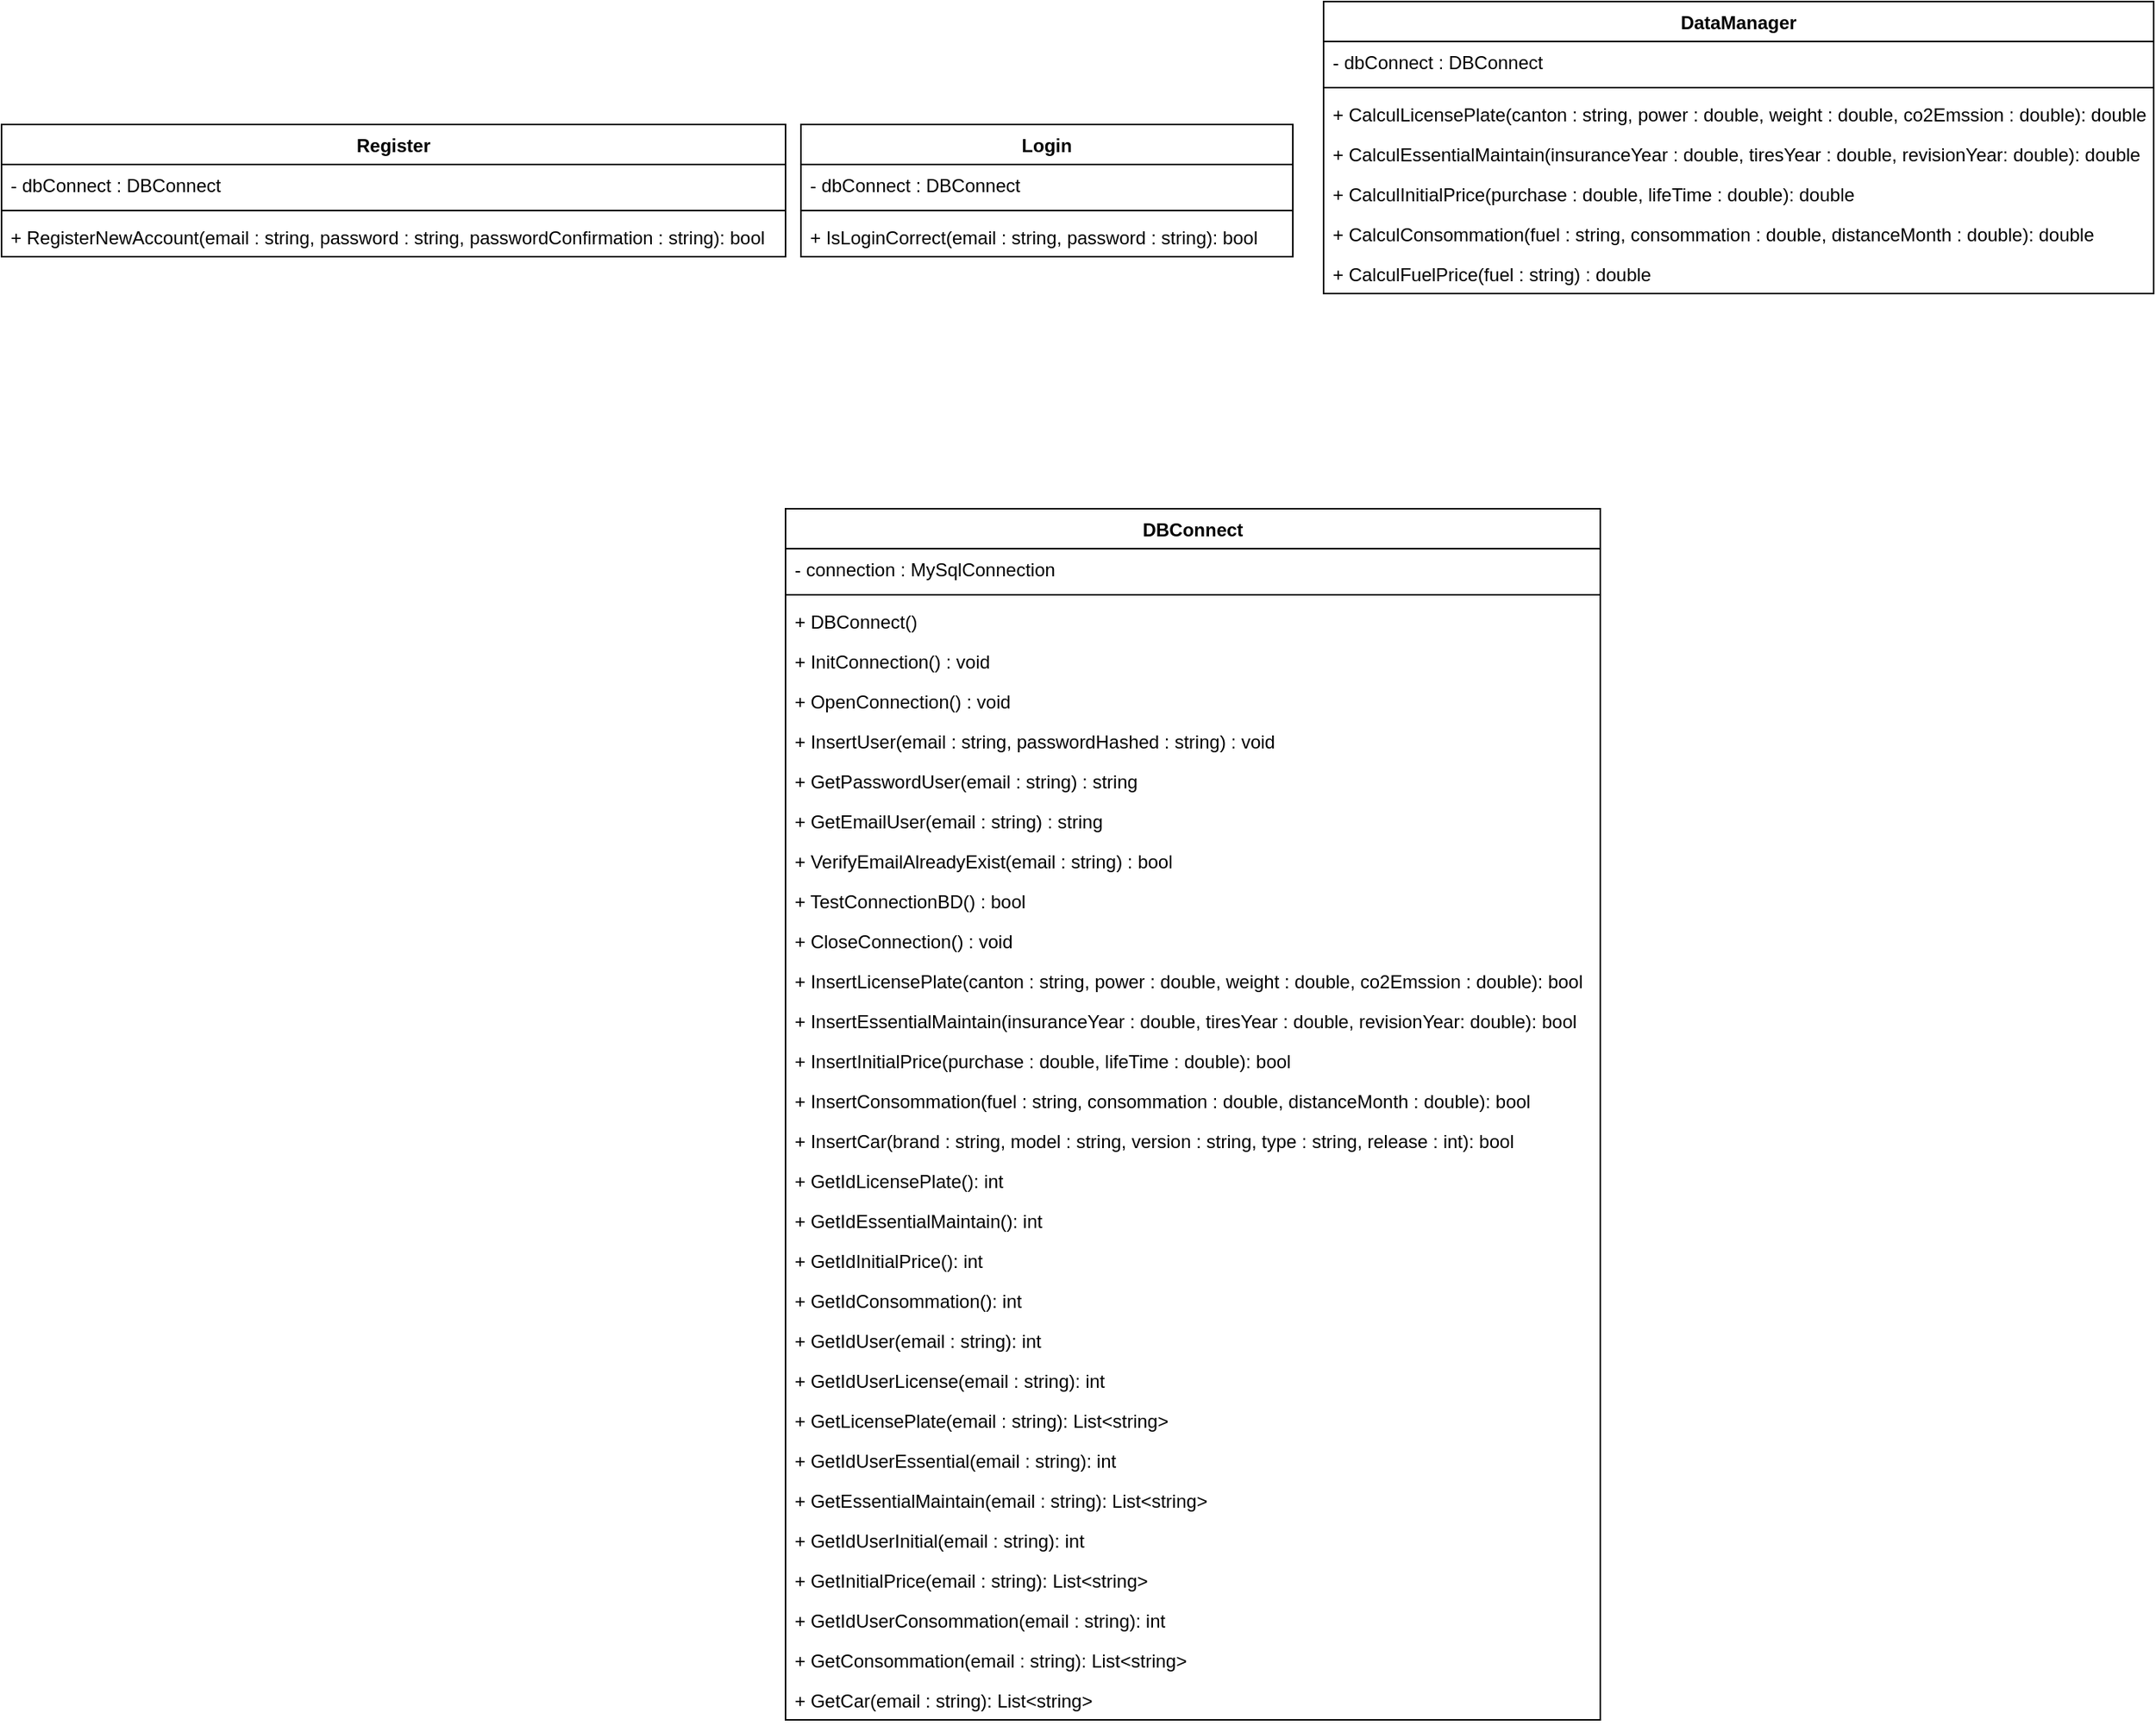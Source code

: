 <mxfile version="12.4.2" type="device" pages="1"><diagram id="-sykMPhhR_Rqp7SQ61lB" name="Diagramme de classe"><mxGraphModel dx="1629" dy="813" grid="1" gridSize="10" guides="1" tooltips="1" connect="1" arrows="1" fold="1" page="1" pageScale="1" pageWidth="1169" pageHeight="827" math="0" shadow="0"><root><mxCell id="0"/><mxCell id="1" parent="0"/><mxCell id="Oq_2yFGlB-gFQea5BF6U-1" value="Register" style="swimlane;fontStyle=1;align=center;verticalAlign=top;childLayout=stackLayout;horizontal=1;startSize=26;horizontalStack=0;resizeParent=1;resizeParentMax=0;resizeLast=0;collapsible=1;marginBottom=0;" parent="1" vertex="1"><mxGeometry x="-260" y="170" width="510" height="86" as="geometry"/></mxCell><mxCell id="Oq_2yFGlB-gFQea5BF6U-2" value="- dbConnect : DBConnect" style="text;strokeColor=none;fillColor=none;align=left;verticalAlign=top;spacingLeft=4;spacingRight=4;overflow=hidden;rotatable=0;points=[[0,0.5],[1,0.5]];portConstraint=eastwest;" parent="Oq_2yFGlB-gFQea5BF6U-1" vertex="1"><mxGeometry y="26" width="510" height="26" as="geometry"/></mxCell><mxCell id="Oq_2yFGlB-gFQea5BF6U-3" value="" style="line;strokeWidth=1;fillColor=none;align=left;verticalAlign=middle;spacingTop=-1;spacingLeft=3;spacingRight=3;rotatable=0;labelPosition=right;points=[];portConstraint=eastwest;" parent="Oq_2yFGlB-gFQea5BF6U-1" vertex="1"><mxGeometry y="52" width="510" height="8" as="geometry"/></mxCell><mxCell id="Oq_2yFGlB-gFQea5BF6U-4" value="+ RegisterNewAccount(email : string, password : string, passwordConfirmation : string): bool" style="text;strokeColor=none;fillColor=none;align=left;verticalAlign=top;spacingLeft=4;spacingRight=4;overflow=hidden;rotatable=0;points=[[0,0.5],[1,0.5]];portConstraint=eastwest;" parent="Oq_2yFGlB-gFQea5BF6U-1" vertex="1"><mxGeometry y="60" width="510" height="26" as="geometry"/></mxCell><mxCell id="Oq_2yFGlB-gFQea5BF6U-5" value="Login" style="swimlane;fontStyle=1;align=center;verticalAlign=top;childLayout=stackLayout;horizontal=1;startSize=26;horizontalStack=0;resizeParent=1;resizeParentMax=0;resizeLast=0;collapsible=1;marginBottom=0;" parent="1" vertex="1"><mxGeometry x="260" y="170" width="320" height="86" as="geometry"/></mxCell><mxCell id="Oq_2yFGlB-gFQea5BF6U-6" value="- dbConnect : DBConnect" style="text;strokeColor=none;fillColor=none;align=left;verticalAlign=top;spacingLeft=4;spacingRight=4;overflow=hidden;rotatable=0;points=[[0,0.5],[1,0.5]];portConstraint=eastwest;" parent="Oq_2yFGlB-gFQea5BF6U-5" vertex="1"><mxGeometry y="26" width="320" height="26" as="geometry"/></mxCell><mxCell id="Oq_2yFGlB-gFQea5BF6U-7" value="" style="line;strokeWidth=1;fillColor=none;align=left;verticalAlign=middle;spacingTop=-1;spacingLeft=3;spacingRight=3;rotatable=0;labelPosition=right;points=[];portConstraint=eastwest;" parent="Oq_2yFGlB-gFQea5BF6U-5" vertex="1"><mxGeometry y="52" width="320" height="8" as="geometry"/></mxCell><mxCell id="Oq_2yFGlB-gFQea5BF6U-8" value="+ IsLoginCorrect(email : string, password : string): bool" style="text;strokeColor=none;fillColor=none;align=left;verticalAlign=top;spacingLeft=4;spacingRight=4;overflow=hidden;rotatable=0;points=[[0,0.5],[1,0.5]];portConstraint=eastwest;" parent="Oq_2yFGlB-gFQea5BF6U-5" vertex="1"><mxGeometry y="60" width="320" height="26" as="geometry"/></mxCell><mxCell id="Oq_2yFGlB-gFQea5BF6U-9" value="DataManager" style="swimlane;fontStyle=1;align=center;verticalAlign=top;childLayout=stackLayout;horizontal=1;startSize=26;horizontalStack=0;resizeParent=1;resizeParentMax=0;resizeLast=0;collapsible=1;marginBottom=0;" parent="1" vertex="1"><mxGeometry x="600" y="90" width="540" height="190" as="geometry"/></mxCell><mxCell id="Oq_2yFGlB-gFQea5BF6U-10" value="- dbConnect : DBConnect" style="text;strokeColor=none;fillColor=none;align=left;verticalAlign=top;spacingLeft=4;spacingRight=4;overflow=hidden;rotatable=0;points=[[0,0.5],[1,0.5]];portConstraint=eastwest;" parent="Oq_2yFGlB-gFQea5BF6U-9" vertex="1"><mxGeometry y="26" width="540" height="26" as="geometry"/></mxCell><mxCell id="Oq_2yFGlB-gFQea5BF6U-11" value="" style="line;strokeWidth=1;fillColor=none;align=left;verticalAlign=middle;spacingTop=-1;spacingLeft=3;spacingRight=3;rotatable=0;labelPosition=right;points=[];portConstraint=eastwest;" parent="Oq_2yFGlB-gFQea5BF6U-9" vertex="1"><mxGeometry y="52" width="540" height="8" as="geometry"/></mxCell><mxCell id="MXKilqO7_nNRTqanVOXc-3" value="+ CalculLicensePlate(canton : string, power : double, weight : double, co2Emssion : double): double" style="text;strokeColor=none;fillColor=none;align=left;verticalAlign=top;spacingLeft=4;spacingRight=4;overflow=hidden;rotatable=0;points=[[0,0.5],[1,0.5]];portConstraint=eastwest;" parent="Oq_2yFGlB-gFQea5BF6U-9" vertex="1"><mxGeometry y="60" width="540" height="26" as="geometry"/></mxCell><mxCell id="MXKilqO7_nNRTqanVOXc-4" value="+ CalculEssentialMaintain(insuranceYear : double, tiresYear : double, revisionYear: double): double" style="text;strokeColor=none;fillColor=none;align=left;verticalAlign=top;spacingLeft=4;spacingRight=4;overflow=hidden;rotatable=0;points=[[0,0.5],[1,0.5]];portConstraint=eastwest;" parent="Oq_2yFGlB-gFQea5BF6U-9" vertex="1"><mxGeometry y="86" width="540" height="26" as="geometry"/></mxCell><mxCell id="MXKilqO7_nNRTqanVOXc-5" value="+ CalculInitialPrice(purchase : double, lifeTime : double): double" style="text;strokeColor=none;fillColor=none;align=left;verticalAlign=top;spacingLeft=4;spacingRight=4;overflow=hidden;rotatable=0;points=[[0,0.5],[1,0.5]];portConstraint=eastwest;" parent="Oq_2yFGlB-gFQea5BF6U-9" vertex="1"><mxGeometry y="112" width="540" height="26" as="geometry"/></mxCell><mxCell id="MXKilqO7_nNRTqanVOXc-6" value="+ CalculConsommation(fuel : string, consommation : double, distanceMonth : double): double" style="text;strokeColor=none;fillColor=none;align=left;verticalAlign=top;spacingLeft=4;spacingRight=4;overflow=hidden;rotatable=0;points=[[0,0.5],[1,0.5]];portConstraint=eastwest;" parent="Oq_2yFGlB-gFQea5BF6U-9" vertex="1"><mxGeometry y="138" width="540" height="26" as="geometry"/></mxCell><mxCell id="MXKilqO7_nNRTqanVOXc-1" value="+ CalculFuelPrice(fuel : string) : double" style="text;strokeColor=none;fillColor=none;align=left;verticalAlign=top;spacingLeft=4;spacingRight=4;overflow=hidden;rotatable=0;points=[[0,0.5],[1,0.5]];portConstraint=eastwest;" parent="Oq_2yFGlB-gFQea5BF6U-9" vertex="1"><mxGeometry y="164" width="540" height="26" as="geometry"/></mxCell><mxCell id="Oq_2yFGlB-gFQea5BF6U-13" value="DBConnect" style="swimlane;fontStyle=1;align=center;verticalAlign=top;childLayout=stackLayout;horizontal=1;startSize=26;horizontalStack=0;resizeParent=1;resizeParentMax=0;resizeLast=0;collapsible=1;marginBottom=0;" parent="1" vertex="1"><mxGeometry x="250" y="420" width="530" height="788" as="geometry"/></mxCell><mxCell id="Oq_2yFGlB-gFQea5BF6U-14" value="- connection : MySqlConnection" style="text;strokeColor=none;fillColor=none;align=left;verticalAlign=top;spacingLeft=4;spacingRight=4;overflow=hidden;rotatable=0;points=[[0,0.5],[1,0.5]];portConstraint=eastwest;" parent="Oq_2yFGlB-gFQea5BF6U-13" vertex="1"><mxGeometry y="26" width="530" height="26" as="geometry"/></mxCell><mxCell id="Oq_2yFGlB-gFQea5BF6U-15" value="" style="line;strokeWidth=1;fillColor=none;align=left;verticalAlign=middle;spacingTop=-1;spacingLeft=3;spacingRight=3;rotatable=0;labelPosition=right;points=[];portConstraint=eastwest;" parent="Oq_2yFGlB-gFQea5BF6U-13" vertex="1"><mxGeometry y="52" width="530" height="8" as="geometry"/></mxCell><mxCell id="Oq_2yFGlB-gFQea5BF6U-16" value="+ DBConnect()" style="text;strokeColor=none;fillColor=none;align=left;verticalAlign=top;spacingLeft=4;spacingRight=4;overflow=hidden;rotatable=0;points=[[0,0.5],[1,0.5]];portConstraint=eastwest;" parent="Oq_2yFGlB-gFQea5BF6U-13" vertex="1"><mxGeometry y="60" width="530" height="26" as="geometry"/></mxCell><mxCell id="Oq_2yFGlB-gFQea5BF6U-20" value="+ InitConnection() : void" style="text;strokeColor=none;fillColor=none;align=left;verticalAlign=top;spacingLeft=4;spacingRight=4;overflow=hidden;rotatable=0;points=[[0,0.5],[1,0.5]];portConstraint=eastwest;" parent="Oq_2yFGlB-gFQea5BF6U-13" vertex="1"><mxGeometry y="86" width="530" height="26" as="geometry"/></mxCell><mxCell id="Oq_2yFGlB-gFQea5BF6U-21" value="+ OpenConnection() : void" style="text;strokeColor=none;fillColor=none;align=left;verticalAlign=top;spacingLeft=4;spacingRight=4;overflow=hidden;rotatable=0;points=[[0,0.5],[1,0.5]];portConstraint=eastwest;" parent="Oq_2yFGlB-gFQea5BF6U-13" vertex="1"><mxGeometry y="112" width="530" height="26" as="geometry"/></mxCell><mxCell id="Oq_2yFGlB-gFQea5BF6U-22" value="+ InsertUser(email : string, passwordHashed : string) : void" style="text;strokeColor=none;fillColor=none;align=left;verticalAlign=top;spacingLeft=4;spacingRight=4;overflow=hidden;rotatable=0;points=[[0,0.5],[1,0.5]];portConstraint=eastwest;" parent="Oq_2yFGlB-gFQea5BF6U-13" vertex="1"><mxGeometry y="138" width="530" height="26" as="geometry"/></mxCell><mxCell id="Oq_2yFGlB-gFQea5BF6U-23" value="+ GetPasswordUser(email : string) : string" style="text;strokeColor=none;fillColor=none;align=left;verticalAlign=top;spacingLeft=4;spacingRight=4;overflow=hidden;rotatable=0;points=[[0,0.5],[1,0.5]];portConstraint=eastwest;" parent="Oq_2yFGlB-gFQea5BF6U-13" vertex="1"><mxGeometry y="164" width="530" height="26" as="geometry"/></mxCell><mxCell id="Oq_2yFGlB-gFQea5BF6U-24" value="+ GetEmailUser(email : string) : string" style="text;strokeColor=none;fillColor=none;align=left;verticalAlign=top;spacingLeft=4;spacingRight=4;overflow=hidden;rotatable=0;points=[[0,0.5],[1,0.5]];portConstraint=eastwest;" parent="Oq_2yFGlB-gFQea5BF6U-13" vertex="1"><mxGeometry y="190" width="530" height="26" as="geometry"/></mxCell><mxCell id="Oq_2yFGlB-gFQea5BF6U-25" value="+ VerifyEmailAlreadyExist(email : string) : bool" style="text;strokeColor=none;fillColor=none;align=left;verticalAlign=top;spacingLeft=4;spacingRight=4;overflow=hidden;rotatable=0;points=[[0,0.5],[1,0.5]];portConstraint=eastwest;" parent="Oq_2yFGlB-gFQea5BF6U-13" vertex="1"><mxGeometry y="216" width="530" height="26" as="geometry"/></mxCell><mxCell id="Oq_2yFGlB-gFQea5BF6U-26" value="+ TestConnectionBD() : bool" style="text;strokeColor=none;fillColor=none;align=left;verticalAlign=top;spacingLeft=4;spacingRight=4;overflow=hidden;rotatable=0;points=[[0,0.5],[1,0.5]];portConstraint=eastwest;" parent="Oq_2yFGlB-gFQea5BF6U-13" vertex="1"><mxGeometry y="242" width="530" height="26" as="geometry"/></mxCell><mxCell id="Oq_2yFGlB-gFQea5BF6U-27" value="+ CloseConnection() : void" style="text;strokeColor=none;fillColor=none;align=left;verticalAlign=top;spacingLeft=4;spacingRight=4;overflow=hidden;rotatable=0;points=[[0,0.5],[1,0.5]];portConstraint=eastwest;" parent="Oq_2yFGlB-gFQea5BF6U-13" vertex="1"><mxGeometry y="268" width="530" height="26" as="geometry"/></mxCell><mxCell id="Oq_2yFGlB-gFQea5BF6U-28" value="+ InsertLicensePlate(canton : string, power : double, weight : double, co2Emssion : double): bool" style="text;strokeColor=none;fillColor=none;align=left;verticalAlign=top;spacingLeft=4;spacingRight=4;overflow=hidden;rotatable=0;points=[[0,0.5],[1,0.5]];portConstraint=eastwest;" parent="Oq_2yFGlB-gFQea5BF6U-13" vertex="1"><mxGeometry y="294" width="530" height="26" as="geometry"/></mxCell><mxCell id="Oq_2yFGlB-gFQea5BF6U-29" value="+ InsertEssentialMaintain(insuranceYear : double, tiresYear : double, revisionYear: double): bool" style="text;strokeColor=none;fillColor=none;align=left;verticalAlign=top;spacingLeft=4;spacingRight=4;overflow=hidden;rotatable=0;points=[[0,0.5],[1,0.5]];portConstraint=eastwest;" parent="Oq_2yFGlB-gFQea5BF6U-13" vertex="1"><mxGeometry y="320" width="530" height="26" as="geometry"/></mxCell><mxCell id="Oq_2yFGlB-gFQea5BF6U-30" value="+ InsertInitialPrice(purchase : double, lifeTime : double): bool" style="text;strokeColor=none;fillColor=none;align=left;verticalAlign=top;spacingLeft=4;spacingRight=4;overflow=hidden;rotatable=0;points=[[0,0.5],[1,0.5]];portConstraint=eastwest;" parent="Oq_2yFGlB-gFQea5BF6U-13" vertex="1"><mxGeometry y="346" width="530" height="26" as="geometry"/></mxCell><mxCell id="MXKilqO7_nNRTqanVOXc-10" value="+ InsertConsommation(fuel : string, consommation : double, distanceMonth : double): bool" style="text;strokeColor=none;fillColor=none;align=left;verticalAlign=top;spacingLeft=4;spacingRight=4;overflow=hidden;rotatable=0;points=[[0,0.5],[1,0.5]];portConstraint=eastwest;" parent="Oq_2yFGlB-gFQea5BF6U-13" vertex="1"><mxGeometry y="372" width="530" height="26" as="geometry"/></mxCell><mxCell id="Oq_2yFGlB-gFQea5BF6U-31" value="+ InsertCar(brand : string, model : string, version : string, type : string, release : int): bool" style="text;strokeColor=none;fillColor=none;align=left;verticalAlign=top;spacingLeft=4;spacingRight=4;overflow=hidden;rotatable=0;points=[[0,0.5],[1,0.5]];portConstraint=eastwest;" parent="Oq_2yFGlB-gFQea5BF6U-13" vertex="1"><mxGeometry y="398" width="530" height="26" as="geometry"/></mxCell><mxCell id="Oq_2yFGlB-gFQea5BF6U-32" value="+ GetIdLicensePlate(): int" style="text;strokeColor=none;fillColor=none;align=left;verticalAlign=top;spacingLeft=4;spacingRight=4;overflow=hidden;rotatable=0;points=[[0,0.5],[1,0.5]];portConstraint=eastwest;" parent="Oq_2yFGlB-gFQea5BF6U-13" vertex="1"><mxGeometry y="424" width="530" height="26" as="geometry"/></mxCell><mxCell id="Oq_2yFGlB-gFQea5BF6U-34" value="+ GetIdEssentialMaintain(): int" style="text;strokeColor=none;fillColor=none;align=left;verticalAlign=top;spacingLeft=4;spacingRight=4;overflow=hidden;rotatable=0;points=[[0,0.5],[1,0.5]];portConstraint=eastwest;" parent="Oq_2yFGlB-gFQea5BF6U-13" vertex="1"><mxGeometry y="450" width="530" height="26" as="geometry"/></mxCell><mxCell id="Oq_2yFGlB-gFQea5BF6U-36" value="+ GetIdInitialPrice(): int" style="text;strokeColor=none;fillColor=none;align=left;verticalAlign=top;spacingLeft=4;spacingRight=4;overflow=hidden;rotatable=0;points=[[0,0.5],[1,0.5]];portConstraint=eastwest;" parent="Oq_2yFGlB-gFQea5BF6U-13" vertex="1"><mxGeometry y="476" width="530" height="26" as="geometry"/></mxCell><mxCell id="dAi1_oeCA61fbUW3y0Cz-2" value="+ GetIdConsommation(): int" style="text;strokeColor=none;fillColor=none;align=left;verticalAlign=top;spacingLeft=4;spacingRight=4;overflow=hidden;rotatable=0;points=[[0,0.5],[1,0.5]];portConstraint=eastwest;" vertex="1" parent="Oq_2yFGlB-gFQea5BF6U-13"><mxGeometry y="502" width="530" height="26" as="geometry"/></mxCell><mxCell id="Oq_2yFGlB-gFQea5BF6U-38" value="+ GetIdUser(email : string): int" style="text;strokeColor=none;fillColor=none;align=left;verticalAlign=top;spacingLeft=4;spacingRight=4;overflow=hidden;rotatable=0;points=[[0,0.5],[1,0.5]];portConstraint=eastwest;" parent="Oq_2yFGlB-gFQea5BF6U-13" vertex="1"><mxGeometry y="528" width="530" height="26" as="geometry"/></mxCell><mxCell id="MXKilqO7_nNRTqanVOXc-13" value="+ GetIdUserLicense(email : string): int" style="text;strokeColor=none;fillColor=none;align=left;verticalAlign=top;spacingLeft=4;spacingRight=4;overflow=hidden;rotatable=0;points=[[0,0.5],[1,0.5]];portConstraint=eastwest;" parent="Oq_2yFGlB-gFQea5BF6U-13" vertex="1"><mxGeometry y="554" width="530" height="26" as="geometry"/></mxCell><mxCell id="MXKilqO7_nNRTqanVOXc-14" value="+ GetLicensePlate(email : string): List&lt;string&gt;" style="text;strokeColor=none;fillColor=none;align=left;verticalAlign=top;spacingLeft=4;spacingRight=4;overflow=hidden;rotatable=0;points=[[0,0.5],[1,0.5]];portConstraint=eastwest;" parent="Oq_2yFGlB-gFQea5BF6U-13" vertex="1"><mxGeometry y="580" width="530" height="26" as="geometry"/></mxCell><mxCell id="MXKilqO7_nNRTqanVOXc-15" value="+ GetIdUserEssential(email : string): int" style="text;strokeColor=none;fillColor=none;align=left;verticalAlign=top;spacingLeft=4;spacingRight=4;overflow=hidden;rotatable=0;points=[[0,0.5],[1,0.5]];portConstraint=eastwest;" parent="Oq_2yFGlB-gFQea5BF6U-13" vertex="1"><mxGeometry y="606" width="530" height="26" as="geometry"/></mxCell><mxCell id="MXKilqO7_nNRTqanVOXc-16" value="+ GetEssentialMaintain(email : string): List&lt;string&gt;" style="text;strokeColor=none;fillColor=none;align=left;verticalAlign=top;spacingLeft=4;spacingRight=4;overflow=hidden;rotatable=0;points=[[0,0.5],[1,0.5]];portConstraint=eastwest;" parent="Oq_2yFGlB-gFQea5BF6U-13" vertex="1"><mxGeometry y="632" width="530" height="26" as="geometry"/></mxCell><mxCell id="MXKilqO7_nNRTqanVOXc-17" value="+ GetIdUserInitial(email : string): int" style="text;strokeColor=none;fillColor=none;align=left;verticalAlign=top;spacingLeft=4;spacingRight=4;overflow=hidden;rotatable=0;points=[[0,0.5],[1,0.5]];portConstraint=eastwest;" parent="Oq_2yFGlB-gFQea5BF6U-13" vertex="1"><mxGeometry y="658" width="530" height="26" as="geometry"/></mxCell><mxCell id="MXKilqO7_nNRTqanVOXc-18" value="+ GetInitialPrice(email : string): List&lt;string&gt;" style="text;strokeColor=none;fillColor=none;align=left;verticalAlign=top;spacingLeft=4;spacingRight=4;overflow=hidden;rotatable=0;points=[[0,0.5],[1,0.5]];portConstraint=eastwest;" parent="Oq_2yFGlB-gFQea5BF6U-13" vertex="1"><mxGeometry y="684" width="530" height="26" as="geometry"/></mxCell><mxCell id="MXKilqO7_nNRTqanVOXc-19" value="+ GetIdUserConsommation(email : string): int" style="text;strokeColor=none;fillColor=none;align=left;verticalAlign=top;spacingLeft=4;spacingRight=4;overflow=hidden;rotatable=0;points=[[0,0.5],[1,0.5]];portConstraint=eastwest;" parent="Oq_2yFGlB-gFQea5BF6U-13" vertex="1"><mxGeometry y="710" width="530" height="26" as="geometry"/></mxCell><mxCell id="MXKilqO7_nNRTqanVOXc-20" value="+ GetConsommation(email : string): List&lt;string&gt;" style="text;strokeColor=none;fillColor=none;align=left;verticalAlign=top;spacingLeft=4;spacingRight=4;overflow=hidden;rotatable=0;points=[[0,0.5],[1,0.5]];portConstraint=eastwest;" parent="Oq_2yFGlB-gFQea5BF6U-13" vertex="1"><mxGeometry y="736" width="530" height="26" as="geometry"/></mxCell><mxCell id="Oq_2yFGlB-gFQea5BF6U-39" value="+ GetCar(email : string): List&lt;string&gt;" style="text;strokeColor=none;fillColor=none;align=left;verticalAlign=top;spacingLeft=4;spacingRight=4;overflow=hidden;rotatable=0;points=[[0,0.5],[1,0.5]];portConstraint=eastwest;" parent="Oq_2yFGlB-gFQea5BF6U-13" vertex="1"><mxGeometry y="762" width="530" height="26" as="geometry"/></mxCell></root></mxGraphModel></diagram></mxfile>